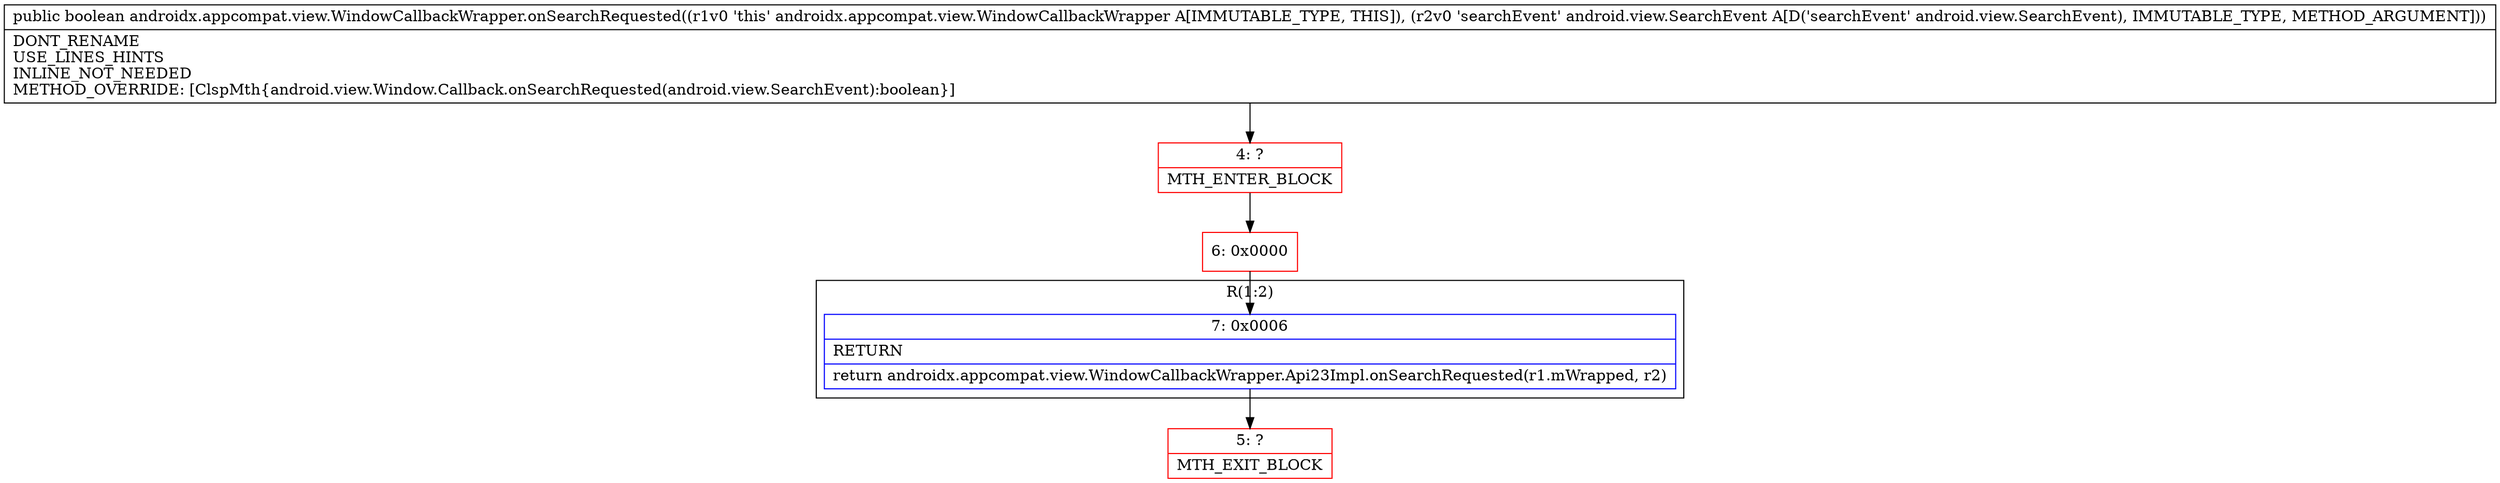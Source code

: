 digraph "CFG forandroidx.appcompat.view.WindowCallbackWrapper.onSearchRequested(Landroid\/view\/SearchEvent;)Z" {
subgraph cluster_Region_480468962 {
label = "R(1:2)";
node [shape=record,color=blue];
Node_7 [shape=record,label="{7\:\ 0x0006|RETURN\l|return androidx.appcompat.view.WindowCallbackWrapper.Api23Impl.onSearchRequested(r1.mWrapped, r2)\l}"];
}
Node_4 [shape=record,color=red,label="{4\:\ ?|MTH_ENTER_BLOCK\l}"];
Node_6 [shape=record,color=red,label="{6\:\ 0x0000}"];
Node_5 [shape=record,color=red,label="{5\:\ ?|MTH_EXIT_BLOCK\l}"];
MethodNode[shape=record,label="{public boolean androidx.appcompat.view.WindowCallbackWrapper.onSearchRequested((r1v0 'this' androidx.appcompat.view.WindowCallbackWrapper A[IMMUTABLE_TYPE, THIS]), (r2v0 'searchEvent' android.view.SearchEvent A[D('searchEvent' android.view.SearchEvent), IMMUTABLE_TYPE, METHOD_ARGUMENT]))  | DONT_RENAME\lUSE_LINES_HINTS\lINLINE_NOT_NEEDED\lMETHOD_OVERRIDE: [ClspMth\{android.view.Window.Callback.onSearchRequested(android.view.SearchEvent):boolean\}]\l}"];
MethodNode -> Node_4;Node_7 -> Node_5;
Node_4 -> Node_6;
Node_6 -> Node_7;
}


